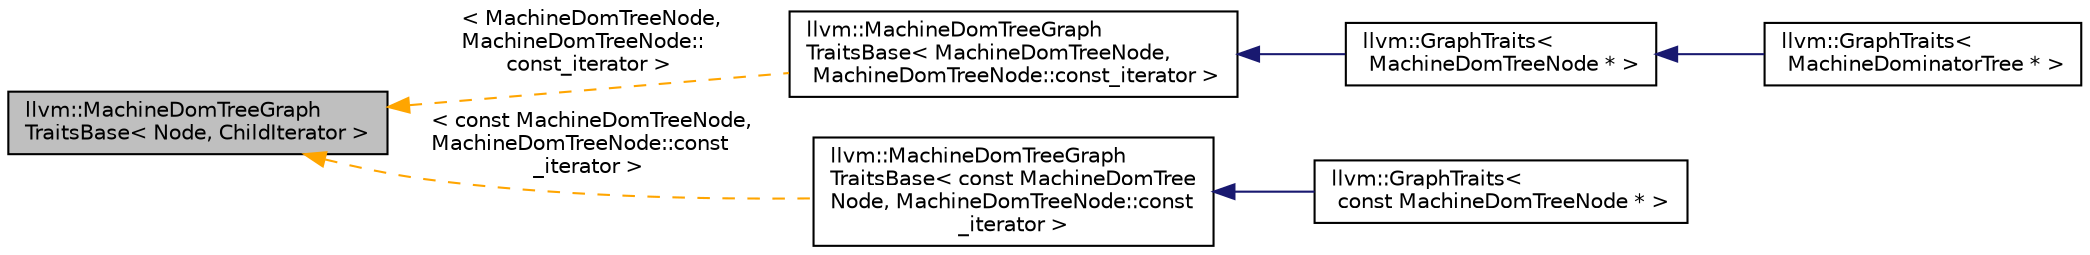 digraph "llvm::MachineDomTreeGraphTraitsBase&lt; Node, ChildIterator &gt;"
{
 // LATEX_PDF_SIZE
  bgcolor="transparent";
  edge [fontname="Helvetica",fontsize="10",labelfontname="Helvetica",labelfontsize="10"];
  node [fontname="Helvetica",fontsize="10",shape=record];
  rankdir="LR";
  Node1 [label="llvm::MachineDomTreeGraph\lTraitsBase\< Node, ChildIterator \>",height=0.2,width=0.4,color="black", fillcolor="grey75", style="filled", fontcolor="black",tooltip="DominatorTree GraphTraits specialization so the DominatorTree can be iterable by generic graph iterat..."];
  Node1 -> Node2 [dir="back",color="orange",fontsize="10",style="dashed",label=" \< MachineDomTreeNode,\l MachineDomTreeNode::\lconst_iterator \>" ,fontname="Helvetica"];
  Node2 [label="llvm::MachineDomTreeGraph\lTraitsBase\< MachineDomTreeNode,\l MachineDomTreeNode::const_iterator \>",height=0.2,width=0.4,color="black",URL="$structllvm_1_1MachineDomTreeGraphTraitsBase.html",tooltip=" "];
  Node2 -> Node3 [dir="back",color="midnightblue",fontsize="10",style="solid",fontname="Helvetica"];
  Node3 [label="llvm::GraphTraits\<\l MachineDomTreeNode * \>",height=0.2,width=0.4,color="black",URL="$structllvm_1_1GraphTraits_3_01MachineDomTreeNode_01_5_01_4.html",tooltip=" "];
  Node3 -> Node4 [dir="back",color="midnightblue",fontsize="10",style="solid",fontname="Helvetica"];
  Node4 [label="llvm::GraphTraits\<\l MachineDominatorTree * \>",height=0.2,width=0.4,color="black",URL="$structllvm_1_1GraphTraits_3_01MachineDominatorTree_01_5_01_4.html",tooltip=" "];
  Node1 -> Node5 [dir="back",color="orange",fontsize="10",style="dashed",label=" \< const MachineDomTreeNode,\l MachineDomTreeNode::const\l_iterator \>" ,fontname="Helvetica"];
  Node5 [label="llvm::MachineDomTreeGraph\lTraitsBase\< const MachineDomTree\lNode, MachineDomTreeNode::const\l_iterator \>",height=0.2,width=0.4,color="black",URL="$structllvm_1_1MachineDomTreeGraphTraitsBase.html",tooltip=" "];
  Node5 -> Node6 [dir="back",color="midnightblue",fontsize="10",style="solid",fontname="Helvetica"];
  Node6 [label="llvm::GraphTraits\<\l const MachineDomTreeNode * \>",height=0.2,width=0.4,color="black",URL="$structllvm_1_1GraphTraits_3_01const_01MachineDomTreeNode_01_5_01_4.html",tooltip=" "];
}
